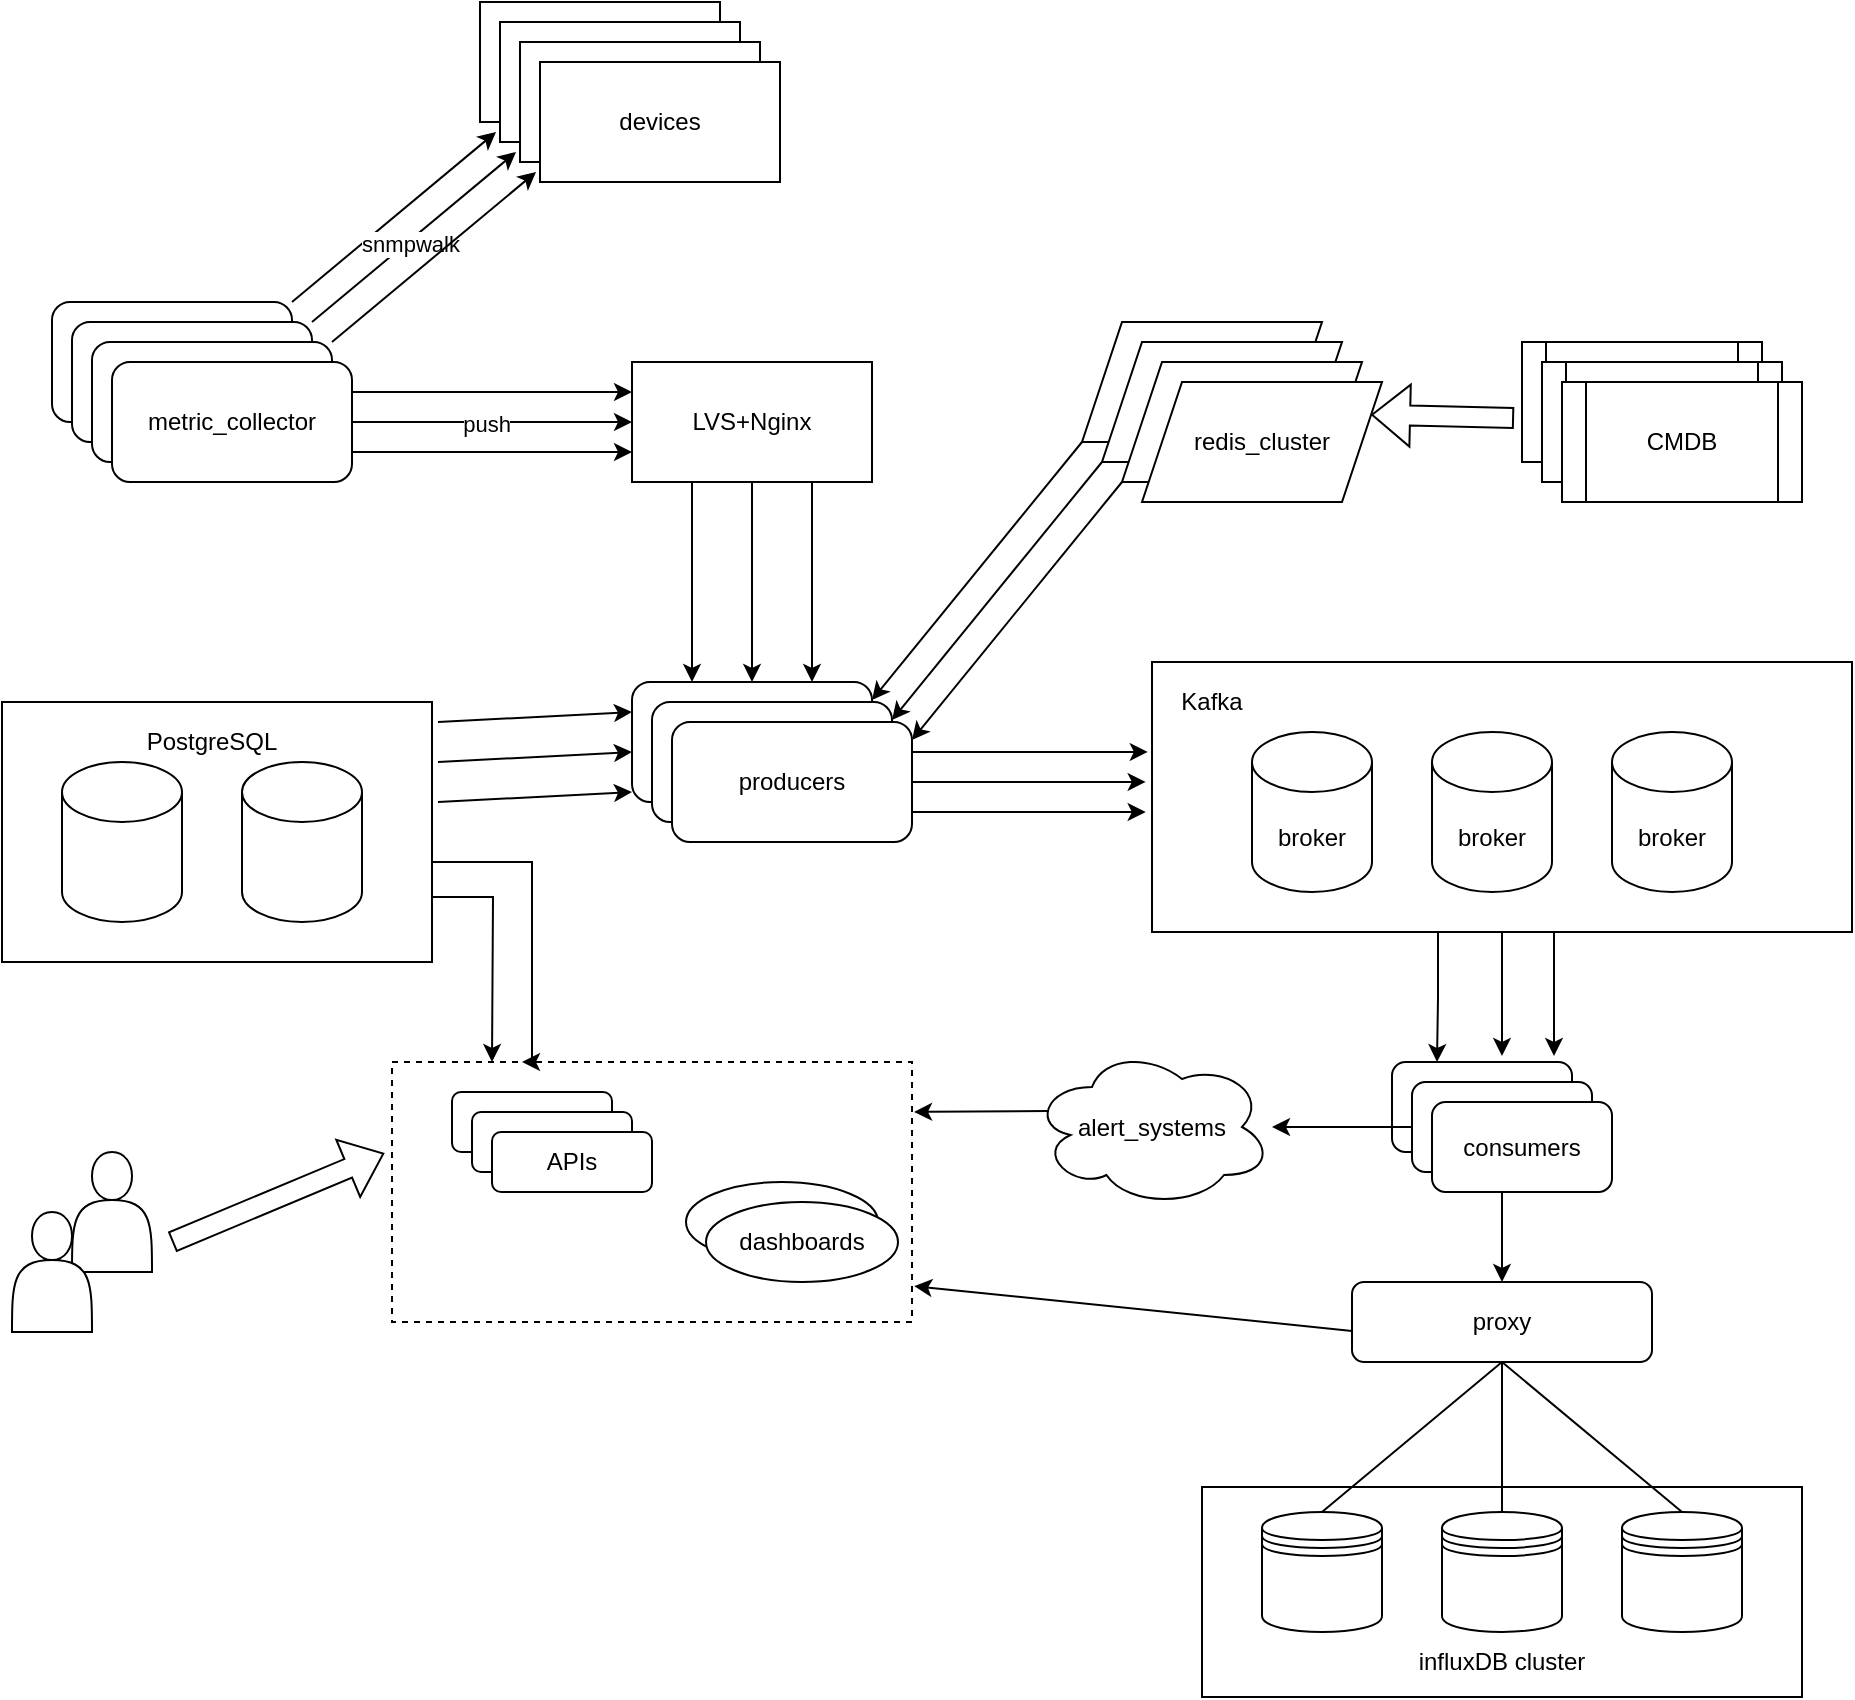 <mxfile version="18.1.3" type="github">
  <diagram id="axUKhrK0p_ziW7-8h0Oz" name="第 1 页">
    <mxGraphModel dx="1018" dy="1858" grid="1" gridSize="10" guides="1" tooltips="1" connect="1" arrows="1" fold="1" page="1" pageScale="1" pageWidth="827" pageHeight="1169" math="0" shadow="0">
      <root>
        <mxCell id="0" />
        <mxCell id="1" parent="0" />
        <mxCell id="WhgtrhslCeg2YoSa1LSP-98" value="" style="rounded=0;whiteSpace=wrap;html=1;dashed=1;" vertex="1" parent="1">
          <mxGeometry x="260" y="410" width="260" height="130" as="geometry" />
        </mxCell>
        <mxCell id="WhgtrhslCeg2YoSa1LSP-142" style="edgeStyle=orthogonalEdgeStyle;rounded=0;orthogonalLoop=1;jettySize=auto;html=1;exitX=1;exitY=0.75;exitDx=0;exitDy=0;" edge="1" parent="1" source="WhgtrhslCeg2YoSa1LSP-123">
          <mxGeometry relative="1" as="geometry">
            <mxPoint x="310" y="410" as="targetPoint" />
          </mxGeometry>
        </mxCell>
        <mxCell id="WhgtrhslCeg2YoSa1LSP-123" value="" style="rounded=0;whiteSpace=wrap;html=1;" vertex="1" parent="1">
          <mxGeometry x="65" y="230" width="215" height="130" as="geometry" />
        </mxCell>
        <mxCell id="WhgtrhslCeg2YoSa1LSP-82" value="" style="rounded=0;whiteSpace=wrap;html=1;" vertex="1" parent="1">
          <mxGeometry x="665" y="622.5" width="300" height="105" as="geometry" />
        </mxCell>
        <mxCell id="WhgtrhslCeg2YoSa1LSP-78" style="edgeStyle=orthogonalEdgeStyle;rounded=0;orthogonalLoop=1;jettySize=auto;html=1;exitX=0.5;exitY=1;exitDx=0;exitDy=0;entryX=0.611;entryY=-0.067;entryDx=0;entryDy=0;entryPerimeter=0;" edge="1" parent="1" source="WhgtrhslCeg2YoSa1LSP-41" target="WhgtrhslCeg2YoSa1LSP-68">
          <mxGeometry relative="1" as="geometry" />
        </mxCell>
        <mxCell id="WhgtrhslCeg2YoSa1LSP-79" style="edgeStyle=orthogonalEdgeStyle;rounded=0;orthogonalLoop=1;jettySize=auto;html=1;exitX=0.25;exitY=1;exitDx=0;exitDy=0;entryX=0.25;entryY=0;entryDx=0;entryDy=0;" edge="1" parent="1" source="WhgtrhslCeg2YoSa1LSP-41" target="WhgtrhslCeg2YoSa1LSP-68">
          <mxGeometry relative="1" as="geometry">
            <Array as="points">
              <mxPoint x="783" y="345" />
              <mxPoint x="783" y="378" />
            </Array>
          </mxGeometry>
        </mxCell>
        <mxCell id="WhgtrhslCeg2YoSa1LSP-80" style="edgeStyle=orthogonalEdgeStyle;rounded=0;orthogonalLoop=1;jettySize=auto;html=1;exitX=0.75;exitY=1;exitDx=0;exitDy=0;entryX=0.9;entryY=-0.067;entryDx=0;entryDy=0;entryPerimeter=0;" edge="1" parent="1" source="WhgtrhslCeg2YoSa1LSP-41" target="WhgtrhslCeg2YoSa1LSP-68">
          <mxGeometry relative="1" as="geometry">
            <Array as="points">
              <mxPoint x="841" y="345" />
            </Array>
          </mxGeometry>
        </mxCell>
        <mxCell id="WhgtrhslCeg2YoSa1LSP-41" value="" style="rounded=0;whiteSpace=wrap;html=1;" vertex="1" parent="1">
          <mxGeometry x="640" y="210" width="350" height="135" as="geometry" />
        </mxCell>
        <mxCell id="WhgtrhslCeg2YoSa1LSP-20" value="" style="edgeStyle=orthogonalEdgeStyle;rounded=0;orthogonalLoop=1;jettySize=auto;html=1;" edge="1" parent="1" source="WhgtrhslCeg2YoSa1LSP-1" target="WhgtrhslCeg2YoSa1LSP-8">
          <mxGeometry relative="1" as="geometry" />
        </mxCell>
        <mxCell id="WhgtrhslCeg2YoSa1LSP-21" style="edgeStyle=orthogonalEdgeStyle;rounded=0;orthogonalLoop=1;jettySize=auto;html=1;exitX=0.25;exitY=1;exitDx=0;exitDy=0;entryX=0.25;entryY=0;entryDx=0;entryDy=0;" edge="1" parent="1" source="WhgtrhslCeg2YoSa1LSP-1" target="WhgtrhslCeg2YoSa1LSP-8">
          <mxGeometry relative="1" as="geometry" />
        </mxCell>
        <mxCell id="WhgtrhslCeg2YoSa1LSP-22" style="edgeStyle=orthogonalEdgeStyle;rounded=0;orthogonalLoop=1;jettySize=auto;html=1;exitX=0.75;exitY=1;exitDx=0;exitDy=0;entryX=0.75;entryY=0;entryDx=0;entryDy=0;" edge="1" parent="1" source="WhgtrhslCeg2YoSa1LSP-1" target="WhgtrhslCeg2YoSa1LSP-8">
          <mxGeometry relative="1" as="geometry" />
        </mxCell>
        <mxCell id="WhgtrhslCeg2YoSa1LSP-1" value="LVS+Nginx" style="rounded=0;whiteSpace=wrap;html=1;" vertex="1" parent="1">
          <mxGeometry x="380" y="60" width="120" height="60" as="geometry" />
        </mxCell>
        <mxCell id="WhgtrhslCeg2YoSa1LSP-2" value="" style="rounded=1;whiteSpace=wrap;html=1;" vertex="1" parent="1">
          <mxGeometry x="90" y="30" width="120" height="60" as="geometry" />
        </mxCell>
        <mxCell id="WhgtrhslCeg2YoSa1LSP-3" value="" style="rounded=1;whiteSpace=wrap;html=1;" vertex="1" parent="1">
          <mxGeometry x="100" y="40" width="120" height="60" as="geometry" />
        </mxCell>
        <mxCell id="WhgtrhslCeg2YoSa1LSP-4" value="" style="rounded=1;whiteSpace=wrap;html=1;" vertex="1" parent="1">
          <mxGeometry x="110" y="50" width="120" height="60" as="geometry" />
        </mxCell>
        <mxCell id="WhgtrhslCeg2YoSa1LSP-6" value="" style="edgeStyle=orthogonalEdgeStyle;rounded=0;orthogonalLoop=1;jettySize=auto;html=1;" edge="1" parent="1" source="WhgtrhslCeg2YoSa1LSP-5" target="WhgtrhslCeg2YoSa1LSP-1">
          <mxGeometry relative="1" as="geometry" />
        </mxCell>
        <mxCell id="WhgtrhslCeg2YoSa1LSP-33" value="push" style="edgeLabel;html=1;align=center;verticalAlign=middle;resizable=0;points=[];" vertex="1" connectable="0" parent="WhgtrhslCeg2YoSa1LSP-6">
          <mxGeometry x="-0.05" y="-1" relative="1" as="geometry">
            <mxPoint as="offset" />
          </mxGeometry>
        </mxCell>
        <mxCell id="WhgtrhslCeg2YoSa1LSP-61" style="edgeStyle=orthogonalEdgeStyle;rounded=0;orthogonalLoop=1;jettySize=auto;html=1;exitX=1;exitY=0.25;exitDx=0;exitDy=0;entryX=0;entryY=0.25;entryDx=0;entryDy=0;" edge="1" parent="1" source="WhgtrhslCeg2YoSa1LSP-5" target="WhgtrhslCeg2YoSa1LSP-1">
          <mxGeometry relative="1" as="geometry" />
        </mxCell>
        <mxCell id="WhgtrhslCeg2YoSa1LSP-62" style="edgeStyle=orthogonalEdgeStyle;rounded=0;orthogonalLoop=1;jettySize=auto;html=1;exitX=1;exitY=0.75;exitDx=0;exitDy=0;entryX=0;entryY=0.75;entryDx=0;entryDy=0;" edge="1" parent="1" source="WhgtrhslCeg2YoSa1LSP-5" target="WhgtrhslCeg2YoSa1LSP-1">
          <mxGeometry relative="1" as="geometry" />
        </mxCell>
        <mxCell id="WhgtrhslCeg2YoSa1LSP-5" value="metric_collector" style="rounded=1;whiteSpace=wrap;html=1;" vertex="1" parent="1">
          <mxGeometry x="120" y="60" width="120" height="60" as="geometry" />
        </mxCell>
        <mxCell id="WhgtrhslCeg2YoSa1LSP-8" value="producer" style="rounded=1;whiteSpace=wrap;html=1;" vertex="1" parent="1">
          <mxGeometry x="380" y="220" width="120" height="60" as="geometry" />
        </mxCell>
        <mxCell id="WhgtrhslCeg2YoSa1LSP-15" value="" style="shape=parallelogram;perimeter=parallelogramPerimeter;whiteSpace=wrap;html=1;fixedSize=1;" vertex="1" parent="1">
          <mxGeometry x="605" y="40" width="120" height="60" as="geometry" />
        </mxCell>
        <mxCell id="WhgtrhslCeg2YoSa1LSP-16" value="" style="shape=parallelogram;perimeter=parallelogramPerimeter;whiteSpace=wrap;html=1;fixedSize=1;" vertex="1" parent="1">
          <mxGeometry x="615" y="50" width="120" height="60" as="geometry" />
        </mxCell>
        <mxCell id="WhgtrhslCeg2YoSa1LSP-17" value="" style="shape=parallelogram;perimeter=parallelogramPerimeter;whiteSpace=wrap;html=1;fixedSize=1;" vertex="1" parent="1">
          <mxGeometry x="625" y="60" width="120" height="60" as="geometry" />
        </mxCell>
        <mxCell id="WhgtrhslCeg2YoSa1LSP-18" value="redis_cluster" style="shape=parallelogram;perimeter=parallelogramPerimeter;whiteSpace=wrap;html=1;fixedSize=1;" vertex="1" parent="1">
          <mxGeometry x="635" y="70" width="120" height="60" as="geometry" />
        </mxCell>
        <mxCell id="WhgtrhslCeg2YoSa1LSP-25" value="producer" style="rounded=1;whiteSpace=wrap;html=1;" vertex="1" parent="1">
          <mxGeometry x="390" y="230" width="120" height="60" as="geometry" />
        </mxCell>
        <mxCell id="WhgtrhslCeg2YoSa1LSP-63" style="edgeStyle=orthogonalEdgeStyle;rounded=0;orthogonalLoop=1;jettySize=auto;html=1;exitX=1;exitY=0.25;exitDx=0;exitDy=0;entryX=-0.006;entryY=0.333;entryDx=0;entryDy=0;entryPerimeter=0;" edge="1" parent="1" source="WhgtrhslCeg2YoSa1LSP-26" target="WhgtrhslCeg2YoSa1LSP-41">
          <mxGeometry relative="1" as="geometry" />
        </mxCell>
        <mxCell id="WhgtrhslCeg2YoSa1LSP-64" style="edgeStyle=orthogonalEdgeStyle;rounded=0;orthogonalLoop=1;jettySize=auto;html=1;exitX=1;exitY=0.75;exitDx=0;exitDy=0;entryX=-0.009;entryY=0.556;entryDx=0;entryDy=0;entryPerimeter=0;" edge="1" parent="1" source="WhgtrhslCeg2YoSa1LSP-26" target="WhgtrhslCeg2YoSa1LSP-41">
          <mxGeometry relative="1" as="geometry" />
        </mxCell>
        <mxCell id="WhgtrhslCeg2YoSa1LSP-65" style="edgeStyle=orthogonalEdgeStyle;rounded=0;orthogonalLoop=1;jettySize=auto;html=1;exitX=1;exitY=0.5;exitDx=0;exitDy=0;entryX=-0.009;entryY=0.444;entryDx=0;entryDy=0;entryPerimeter=0;" edge="1" parent="1" source="WhgtrhslCeg2YoSa1LSP-26" target="WhgtrhslCeg2YoSa1LSP-41">
          <mxGeometry relative="1" as="geometry" />
        </mxCell>
        <mxCell id="WhgtrhslCeg2YoSa1LSP-26" value="producers" style="rounded=1;whiteSpace=wrap;html=1;" vertex="1" parent="1">
          <mxGeometry x="400" y="240" width="120" height="60" as="geometry" />
        </mxCell>
        <mxCell id="WhgtrhslCeg2YoSa1LSP-36" value="broker" style="shape=cylinder3;whiteSpace=wrap;html=1;boundedLbl=1;backgroundOutline=1;size=15;" vertex="1" parent="1">
          <mxGeometry x="690" y="245" width="60" height="80" as="geometry" />
        </mxCell>
        <mxCell id="WhgtrhslCeg2YoSa1LSP-37" value="broker" style="shape=cylinder3;whiteSpace=wrap;html=1;boundedLbl=1;backgroundOutline=1;size=15;" vertex="1" parent="1">
          <mxGeometry x="780" y="245" width="60" height="80" as="geometry" />
        </mxCell>
        <mxCell id="WhgtrhslCeg2YoSa1LSP-40" value="broker" style="shape=cylinder3;whiteSpace=wrap;html=1;boundedLbl=1;backgroundOutline=1;size=15;" vertex="1" parent="1">
          <mxGeometry x="870" y="245" width="60" height="80" as="geometry" />
        </mxCell>
        <mxCell id="WhgtrhslCeg2YoSa1LSP-42" value="Kafka" style="text;html=1;strokeColor=none;fillColor=none;align=center;verticalAlign=middle;whiteSpace=wrap;rounded=0;" vertex="1" parent="1">
          <mxGeometry x="640" y="215" width="60" height="30" as="geometry" />
        </mxCell>
        <mxCell id="WhgtrhslCeg2YoSa1LSP-50" value="CMDB" style="shape=process;whiteSpace=wrap;html=1;backgroundOutline=1;" vertex="1" parent="1">
          <mxGeometry x="825" y="50" width="120" height="60" as="geometry" />
        </mxCell>
        <mxCell id="WhgtrhslCeg2YoSa1LSP-51" value="CMDB" style="shape=process;whiteSpace=wrap;html=1;backgroundOutline=1;" vertex="1" parent="1">
          <mxGeometry x="835" y="60" width="120" height="60" as="geometry" />
        </mxCell>
        <mxCell id="WhgtrhslCeg2YoSa1LSP-52" value="CMDB" style="shape=process;whiteSpace=wrap;html=1;backgroundOutline=1;" vertex="1" parent="1">
          <mxGeometry x="845" y="70" width="120" height="60" as="geometry" />
        </mxCell>
        <mxCell id="WhgtrhslCeg2YoSa1LSP-53" value="" style="shape=flexArrow;endArrow=classic;html=1;rounded=0;entryX=1;entryY=0.25;entryDx=0;entryDy=0;exitX=-0.033;exitY=0.633;exitDx=0;exitDy=0;exitPerimeter=0;" edge="1" parent="1" source="WhgtrhslCeg2YoSa1LSP-50" target="WhgtrhslCeg2YoSa1LSP-18">
          <mxGeometry width="50" height="50" relative="1" as="geometry">
            <mxPoint x="495" y="-10" as="sourcePoint" />
            <mxPoint x="545" y="-60" as="targetPoint" />
          </mxGeometry>
        </mxCell>
        <mxCell id="WhgtrhslCeg2YoSa1LSP-68" value="API" style="rounded=1;whiteSpace=wrap;html=1;" vertex="1" parent="1">
          <mxGeometry x="760" y="410" width="90" height="45" as="geometry" />
        </mxCell>
        <mxCell id="WhgtrhslCeg2YoSa1LSP-95" value="" style="edgeStyle=orthogonalEdgeStyle;rounded=0;orthogonalLoop=1;jettySize=auto;html=1;" edge="1" parent="1" source="WhgtrhslCeg2YoSa1LSP-69" target="WhgtrhslCeg2YoSa1LSP-94">
          <mxGeometry relative="1" as="geometry" />
        </mxCell>
        <mxCell id="WhgtrhslCeg2YoSa1LSP-69" value="API" style="rounded=1;whiteSpace=wrap;html=1;" vertex="1" parent="1">
          <mxGeometry x="770" y="420" width="90" height="45" as="geometry" />
        </mxCell>
        <mxCell id="WhgtrhslCeg2YoSa1LSP-96" value="" style="edgeStyle=orthogonalEdgeStyle;rounded=0;orthogonalLoop=1;jettySize=auto;html=1;" edge="1" parent="1" source="WhgtrhslCeg2YoSa1LSP-71" target="WhgtrhslCeg2YoSa1LSP-87">
          <mxGeometry relative="1" as="geometry">
            <Array as="points">
              <mxPoint x="815" y="490" />
              <mxPoint x="815" y="490" />
            </Array>
          </mxGeometry>
        </mxCell>
        <mxCell id="WhgtrhslCeg2YoSa1LSP-71" value="consumers" style="rounded=1;whiteSpace=wrap;html=1;" vertex="1" parent="1">
          <mxGeometry x="780" y="430" width="90" height="45" as="geometry" />
        </mxCell>
        <mxCell id="WhgtrhslCeg2YoSa1LSP-72" value="" style="shape=datastore;whiteSpace=wrap;html=1;" vertex="1" parent="1">
          <mxGeometry x="695" y="635" width="60" height="60" as="geometry" />
        </mxCell>
        <mxCell id="WhgtrhslCeg2YoSa1LSP-73" value="" style="shape=datastore;whiteSpace=wrap;html=1;" vertex="1" parent="1">
          <mxGeometry x="785" y="635" width="60" height="60" as="geometry" />
        </mxCell>
        <mxCell id="WhgtrhslCeg2YoSa1LSP-74" value="" style="shape=datastore;whiteSpace=wrap;html=1;" vertex="1" parent="1">
          <mxGeometry x="875" y="635" width="60" height="60" as="geometry" />
        </mxCell>
        <mxCell id="WhgtrhslCeg2YoSa1LSP-87" value="proxy" style="rounded=1;whiteSpace=wrap;html=1;" vertex="1" parent="1">
          <mxGeometry x="740" y="520" width="150" height="40" as="geometry" />
        </mxCell>
        <mxCell id="WhgtrhslCeg2YoSa1LSP-90" value="" style="endArrow=none;html=1;rounded=0;entryX=0.5;entryY=1;entryDx=0;entryDy=0;exitX=0.5;exitY=0;exitDx=0;exitDy=0;" edge="1" parent="1" source="WhgtrhslCeg2YoSa1LSP-72" target="WhgtrhslCeg2YoSa1LSP-87">
          <mxGeometry width="50" height="50" relative="1" as="geometry">
            <mxPoint x="755" y="617.5" as="sourcePoint" />
            <mxPoint x="805" y="567.5" as="targetPoint" />
          </mxGeometry>
        </mxCell>
        <mxCell id="WhgtrhslCeg2YoSa1LSP-91" value="" style="endArrow=none;html=1;rounded=0;exitX=0.5;exitY=0;exitDx=0;exitDy=0;entryX=0.5;entryY=1;entryDx=0;entryDy=0;" edge="1" parent="1" source="WhgtrhslCeg2YoSa1LSP-73" target="WhgtrhslCeg2YoSa1LSP-87">
          <mxGeometry width="50" height="50" relative="1" as="geometry">
            <mxPoint x="735" y="645" as="sourcePoint" />
            <mxPoint x="815" y="567.5" as="targetPoint" />
          </mxGeometry>
        </mxCell>
        <mxCell id="WhgtrhslCeg2YoSa1LSP-92" value="" style="endArrow=none;html=1;rounded=0;exitX=0.5;exitY=0;exitDx=0;exitDy=0;entryX=0.5;entryY=1;entryDx=0;entryDy=0;" edge="1" parent="1" source="WhgtrhslCeg2YoSa1LSP-74" target="WhgtrhslCeg2YoSa1LSP-87">
          <mxGeometry width="50" height="50" relative="1" as="geometry">
            <mxPoint x="825" y="645" as="sourcePoint" />
            <mxPoint x="825" y="570" as="targetPoint" />
          </mxGeometry>
        </mxCell>
        <mxCell id="WhgtrhslCeg2YoSa1LSP-93" value="influxDB cluster" style="text;html=1;strokeColor=none;fillColor=none;align=center;verticalAlign=middle;whiteSpace=wrap;rounded=0;" vertex="1" parent="1">
          <mxGeometry x="755" y="695" width="120" height="30" as="geometry" />
        </mxCell>
        <mxCell id="WhgtrhslCeg2YoSa1LSP-94" value="alert_systems" style="ellipse;shape=cloud;whiteSpace=wrap;html=1;rounded=1;" vertex="1" parent="1">
          <mxGeometry x="580" y="402.5" width="120" height="80" as="geometry" />
        </mxCell>
        <mxCell id="WhgtrhslCeg2YoSa1LSP-100" value="" style="shape=actor;whiteSpace=wrap;html=1;" vertex="1" parent="1">
          <mxGeometry x="100.0" y="455" width="40" height="60" as="geometry" />
        </mxCell>
        <mxCell id="WhgtrhslCeg2YoSa1LSP-101" value="" style="shape=actor;whiteSpace=wrap;html=1;" vertex="1" parent="1">
          <mxGeometry x="70" y="485" width="40" height="60" as="geometry" />
        </mxCell>
        <mxCell id="WhgtrhslCeg2YoSa1LSP-103" value="" style="rounded=1;whiteSpace=wrap;html=1;" vertex="1" parent="1">
          <mxGeometry x="290" y="425" width="80" height="30" as="geometry" />
        </mxCell>
        <mxCell id="WhgtrhslCeg2YoSa1LSP-104" value="" style="rounded=1;whiteSpace=wrap;html=1;" vertex="1" parent="1">
          <mxGeometry x="300" y="435" width="80" height="30" as="geometry" />
        </mxCell>
        <mxCell id="WhgtrhslCeg2YoSa1LSP-105" value="APIs" style="rounded=1;whiteSpace=wrap;html=1;" vertex="1" parent="1">
          <mxGeometry x="310" y="445" width="80" height="30" as="geometry" />
        </mxCell>
        <mxCell id="WhgtrhslCeg2YoSa1LSP-107" value="" style="ellipse;whiteSpace=wrap;html=1;" vertex="1" parent="1">
          <mxGeometry x="407" y="470" width="96" height="40" as="geometry" />
        </mxCell>
        <mxCell id="WhgtrhslCeg2YoSa1LSP-108" value="dashboards" style="ellipse;whiteSpace=wrap;html=1;" vertex="1" parent="1">
          <mxGeometry x="417" y="480" width="96" height="40" as="geometry" />
        </mxCell>
        <mxCell id="WhgtrhslCeg2YoSa1LSP-113" value="" style="shape=flexArrow;endArrow=classic;html=1;rounded=0;entryX=-0.015;entryY=0.351;entryDx=0;entryDy=0;entryPerimeter=0;" edge="1" parent="1" target="WhgtrhslCeg2YoSa1LSP-98">
          <mxGeometry width="50" height="50" relative="1" as="geometry">
            <mxPoint x="150" y="500" as="sourcePoint" />
            <mxPoint x="240" y="490" as="targetPoint" />
          </mxGeometry>
        </mxCell>
        <mxCell id="WhgtrhslCeg2YoSa1LSP-115" value="" style="endArrow=classic;html=1;rounded=0;entryX=1;entryY=0.15;entryDx=0;entryDy=0;entryPerimeter=0;exitX=0;exitY=1;exitDx=0;exitDy=0;" edge="1" parent="1" source="WhgtrhslCeg2YoSa1LSP-15" target="WhgtrhslCeg2YoSa1LSP-8">
          <mxGeometry width="50" height="50" relative="1" as="geometry">
            <mxPoint x="550" y="160" as="sourcePoint" />
            <mxPoint x="600" y="110" as="targetPoint" />
          </mxGeometry>
        </mxCell>
        <mxCell id="WhgtrhslCeg2YoSa1LSP-116" value="" style="endArrow=classic;html=1;rounded=0;entryX=1;entryY=0.15;entryDx=0;entryDy=0;entryPerimeter=0;exitX=0;exitY=1;exitDx=0;exitDy=0;" edge="1" parent="1">
          <mxGeometry width="50" height="50" relative="1" as="geometry">
            <mxPoint x="615" y="110" as="sourcePoint" />
            <mxPoint x="510" y="239" as="targetPoint" />
          </mxGeometry>
        </mxCell>
        <mxCell id="WhgtrhslCeg2YoSa1LSP-117" value="" style="endArrow=classic;html=1;rounded=0;entryX=1;entryY=0.15;entryDx=0;entryDy=0;entryPerimeter=0;exitX=0;exitY=1;exitDx=0;exitDy=0;" edge="1" parent="1">
          <mxGeometry width="50" height="50" relative="1" as="geometry">
            <mxPoint x="625" y="120" as="sourcePoint" />
            <mxPoint x="520" y="249" as="targetPoint" />
          </mxGeometry>
        </mxCell>
        <mxCell id="WhgtrhslCeg2YoSa1LSP-120" value="" style="shape=cylinder3;whiteSpace=wrap;html=1;boundedLbl=1;backgroundOutline=1;size=15;" vertex="1" parent="1">
          <mxGeometry x="95" y="260" width="60" height="80" as="geometry" />
        </mxCell>
        <mxCell id="WhgtrhslCeg2YoSa1LSP-122" value="" style="shape=cylinder3;whiteSpace=wrap;html=1;boundedLbl=1;backgroundOutline=1;size=15;" vertex="1" parent="1">
          <mxGeometry x="185" y="260" width="60" height="80" as="geometry" />
        </mxCell>
        <mxCell id="WhgtrhslCeg2YoSa1LSP-124" value="PostgreSQL" style="text;html=1;strokeColor=none;fillColor=none;align=center;verticalAlign=middle;whiteSpace=wrap;rounded=0;" vertex="1" parent="1">
          <mxGeometry x="140" y="235" width="60" height="30" as="geometry" />
        </mxCell>
        <mxCell id="WhgtrhslCeg2YoSa1LSP-127" value="" style="endArrow=classic;html=1;rounded=0;entryX=0;entryY=0.25;entryDx=0;entryDy=0;exitX=1.014;exitY=0.077;exitDx=0;exitDy=0;exitPerimeter=0;" edge="1" parent="1" source="WhgtrhslCeg2YoSa1LSP-123" target="WhgtrhslCeg2YoSa1LSP-8">
          <mxGeometry width="50" height="50" relative="1" as="geometry">
            <mxPoint x="320" y="400" as="sourcePoint" />
            <mxPoint x="370" y="350" as="targetPoint" />
          </mxGeometry>
        </mxCell>
        <mxCell id="WhgtrhslCeg2YoSa1LSP-128" value="" style="endArrow=classic;html=1;rounded=0;entryX=0;entryY=0.25;entryDx=0;entryDy=0;exitX=1.014;exitY=0.077;exitDx=0;exitDy=0;exitPerimeter=0;" edge="1" parent="1">
          <mxGeometry width="50" height="50" relative="1" as="geometry">
            <mxPoint x="283.01" y="260" as="sourcePoint" />
            <mxPoint x="380" y="254.99" as="targetPoint" />
          </mxGeometry>
        </mxCell>
        <mxCell id="WhgtrhslCeg2YoSa1LSP-129" value="" style="endArrow=classic;html=1;rounded=0;entryX=0;entryY=0.25;entryDx=0;entryDy=0;exitX=1.014;exitY=0.077;exitDx=0;exitDy=0;exitPerimeter=0;" edge="1" parent="1">
          <mxGeometry width="50" height="50" relative="1" as="geometry">
            <mxPoint x="283.01" y="280" as="sourcePoint" />
            <mxPoint x="380" y="274.99" as="targetPoint" />
          </mxGeometry>
        </mxCell>
        <mxCell id="WhgtrhslCeg2YoSa1LSP-134" value="devices" style="rounded=0;whiteSpace=wrap;html=1;" vertex="1" parent="1">
          <mxGeometry x="304" y="-120" width="120" height="60" as="geometry" />
        </mxCell>
        <mxCell id="WhgtrhslCeg2YoSa1LSP-135" value="devices" style="rounded=0;whiteSpace=wrap;html=1;" vertex="1" parent="1">
          <mxGeometry x="314" y="-110" width="120" height="60" as="geometry" />
        </mxCell>
        <mxCell id="WhgtrhslCeg2YoSa1LSP-136" value="devices" style="rounded=0;whiteSpace=wrap;html=1;" vertex="1" parent="1">
          <mxGeometry x="324" y="-100" width="120" height="60" as="geometry" />
        </mxCell>
        <mxCell id="WhgtrhslCeg2YoSa1LSP-137" value="devices" style="rounded=0;whiteSpace=wrap;html=1;" vertex="1" parent="1">
          <mxGeometry x="334" y="-90" width="120" height="60" as="geometry" />
        </mxCell>
        <mxCell id="WhgtrhslCeg2YoSa1LSP-138" value="" style="endArrow=classic;html=1;rounded=0;entryX=0.067;entryY=1.083;entryDx=0;entryDy=0;entryPerimeter=0;exitX=1;exitY=0;exitDx=0;exitDy=0;" edge="1" parent="1" source="WhgtrhslCeg2YoSa1LSP-2" target="WhgtrhslCeg2YoSa1LSP-134">
          <mxGeometry width="50" height="50" relative="1" as="geometry">
            <mxPoint x="180" y="-20" as="sourcePoint" />
            <mxPoint x="230" y="-70" as="targetPoint" />
          </mxGeometry>
        </mxCell>
        <mxCell id="WhgtrhslCeg2YoSa1LSP-139" value="" style="endArrow=classic;html=1;rounded=0;entryX=0.067;entryY=1.083;entryDx=0;entryDy=0;entryPerimeter=0;exitX=1;exitY=0;exitDx=0;exitDy=0;" edge="1" parent="1">
          <mxGeometry width="50" height="50" relative="1" as="geometry">
            <mxPoint x="220" y="40" as="sourcePoint" />
            <mxPoint x="322.04" y="-45.02" as="targetPoint" />
          </mxGeometry>
        </mxCell>
        <mxCell id="WhgtrhslCeg2YoSa1LSP-141" value="snmpwalk" style="edgeLabel;html=1;align=center;verticalAlign=middle;resizable=0;points=[];" vertex="1" connectable="0" parent="WhgtrhslCeg2YoSa1LSP-139">
          <mxGeometry x="-0.069" y="-1" relative="1" as="geometry">
            <mxPoint as="offset" />
          </mxGeometry>
        </mxCell>
        <mxCell id="WhgtrhslCeg2YoSa1LSP-140" value="" style="endArrow=classic;html=1;rounded=0;entryX=0.067;entryY=1.083;entryDx=0;entryDy=0;entryPerimeter=0;exitX=1;exitY=0;exitDx=0;exitDy=0;" edge="1" parent="1">
          <mxGeometry width="50" height="50" relative="1" as="geometry">
            <mxPoint x="230" y="50" as="sourcePoint" />
            <mxPoint x="332.04" y="-35.02" as="targetPoint" />
          </mxGeometry>
        </mxCell>
        <mxCell id="WhgtrhslCeg2YoSa1LSP-143" style="edgeStyle=orthogonalEdgeStyle;rounded=0;orthogonalLoop=1;jettySize=auto;html=1;entryX=0.25;entryY=0;entryDx=0;entryDy=0;" edge="1" parent="1" target="WhgtrhslCeg2YoSa1LSP-98">
          <mxGeometry relative="1" as="geometry">
            <mxPoint x="280" y="310" as="sourcePoint" />
            <mxPoint x="330" y="405" as="targetPoint" />
            <Array as="points">
              <mxPoint x="330" y="310" />
            </Array>
          </mxGeometry>
        </mxCell>
        <mxCell id="WhgtrhslCeg2YoSa1LSP-145" value="" style="endArrow=classic;html=1;rounded=0;exitX=0.07;exitY=0.4;exitDx=0;exitDy=0;exitPerimeter=0;entryX=1.004;entryY=0.192;entryDx=0;entryDy=0;entryPerimeter=0;" edge="1" parent="1" source="WhgtrhslCeg2YoSa1LSP-94" target="WhgtrhslCeg2YoSa1LSP-98">
          <mxGeometry width="50" height="50" relative="1" as="geometry">
            <mxPoint x="540" y="390" as="sourcePoint" />
            <mxPoint x="540" y="435" as="targetPoint" />
          </mxGeometry>
        </mxCell>
        <mxCell id="WhgtrhslCeg2YoSa1LSP-146" value="" style="endArrow=classic;html=1;rounded=0;entryX=1.004;entryY=0.862;entryDx=0;entryDy=0;exitX=0.07;exitY=0.4;exitDx=0;exitDy=0;exitPerimeter=0;entryPerimeter=0;" edge="1" parent="1" target="WhgtrhslCeg2YoSa1LSP-98">
          <mxGeometry width="50" height="50" relative="1" as="geometry">
            <mxPoint x="740.0" y="544.5" as="sourcePoint" />
            <mxPoint x="541.6" y="550" as="targetPoint" />
          </mxGeometry>
        </mxCell>
      </root>
    </mxGraphModel>
  </diagram>
</mxfile>
